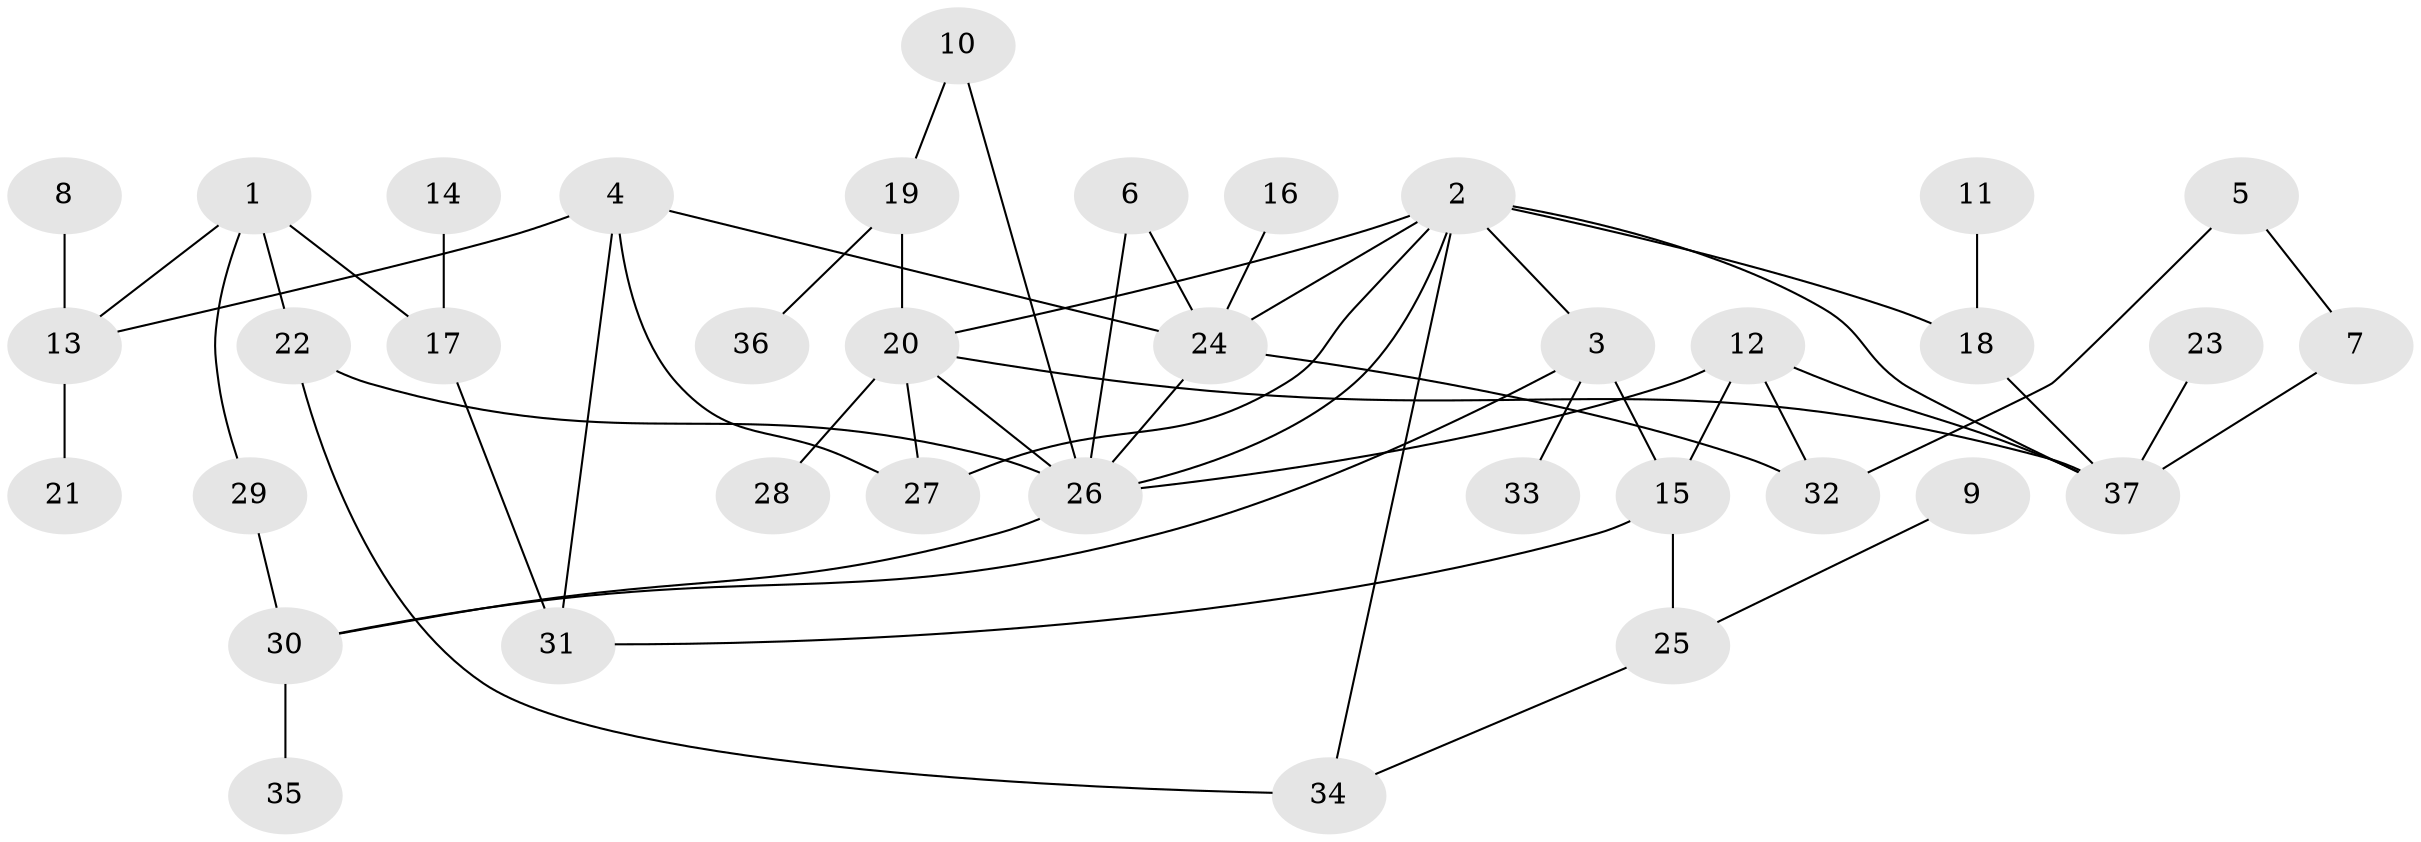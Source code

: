 // original degree distribution, {4: 0.14864864864864866, 3: 0.1891891891891892, 5: 0.06756756756756757, 6: 0.02702702702702703, 1: 0.28378378378378377, 2: 0.28378378378378377}
// Generated by graph-tools (version 1.1) at 2025/49/03/09/25 03:49:27]
// undirected, 37 vertices, 55 edges
graph export_dot {
graph [start="1"]
  node [color=gray90,style=filled];
  1;
  2;
  3;
  4;
  5;
  6;
  7;
  8;
  9;
  10;
  11;
  12;
  13;
  14;
  15;
  16;
  17;
  18;
  19;
  20;
  21;
  22;
  23;
  24;
  25;
  26;
  27;
  28;
  29;
  30;
  31;
  32;
  33;
  34;
  35;
  36;
  37;
  1 -- 13 [weight=1.0];
  1 -- 17 [weight=1.0];
  1 -- 22 [weight=1.0];
  1 -- 29 [weight=1.0];
  2 -- 3 [weight=1.0];
  2 -- 18 [weight=1.0];
  2 -- 20 [weight=1.0];
  2 -- 24 [weight=1.0];
  2 -- 26 [weight=1.0];
  2 -- 27 [weight=1.0];
  2 -- 34 [weight=1.0];
  2 -- 37 [weight=1.0];
  3 -- 15 [weight=1.0];
  3 -- 30 [weight=1.0];
  3 -- 33 [weight=1.0];
  4 -- 13 [weight=1.0];
  4 -- 24 [weight=1.0];
  4 -- 27 [weight=1.0];
  4 -- 31 [weight=1.0];
  5 -- 7 [weight=1.0];
  5 -- 32 [weight=1.0];
  6 -- 24 [weight=1.0];
  6 -- 26 [weight=1.0];
  7 -- 37 [weight=1.0];
  8 -- 13 [weight=1.0];
  9 -- 25 [weight=1.0];
  10 -- 19 [weight=1.0];
  10 -- 26 [weight=1.0];
  11 -- 18 [weight=1.0];
  12 -- 15 [weight=1.0];
  12 -- 26 [weight=1.0];
  12 -- 32 [weight=1.0];
  12 -- 37 [weight=1.0];
  13 -- 21 [weight=1.0];
  14 -- 17 [weight=1.0];
  15 -- 25 [weight=1.0];
  15 -- 31 [weight=1.0];
  16 -- 24 [weight=1.0];
  17 -- 31 [weight=1.0];
  18 -- 37 [weight=1.0];
  19 -- 20 [weight=1.0];
  19 -- 36 [weight=1.0];
  20 -- 26 [weight=1.0];
  20 -- 27 [weight=1.0];
  20 -- 28 [weight=1.0];
  20 -- 37 [weight=1.0];
  22 -- 26 [weight=1.0];
  22 -- 34 [weight=1.0];
  23 -- 37 [weight=1.0];
  24 -- 26 [weight=1.0];
  24 -- 32 [weight=1.0];
  25 -- 34 [weight=1.0];
  26 -- 30 [weight=1.0];
  29 -- 30 [weight=1.0];
  30 -- 35 [weight=1.0];
}
